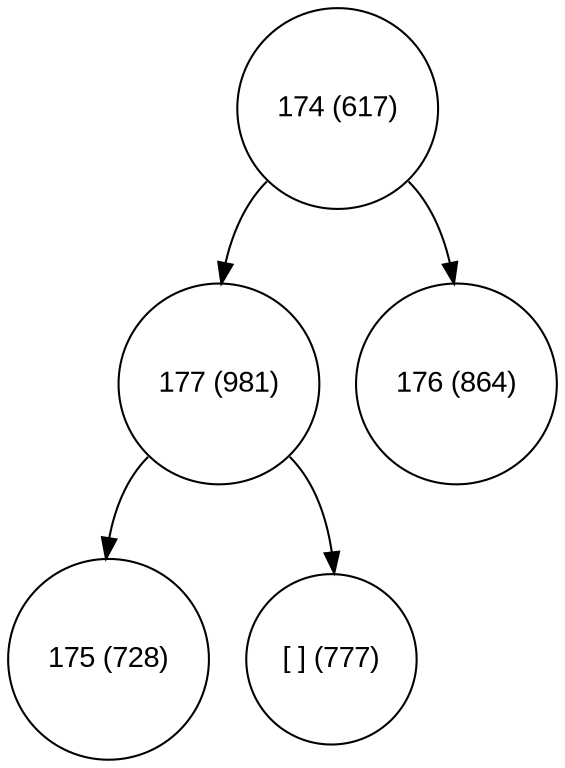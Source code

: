 digraph move_down {
	node [fontname="Arial", shape="circle", width=0.5]; 

	0 [label = "174 (617)"];
	0:sw -> 1;
	1 [label = "177 (981)"];
	1:sw -> 3;
	3 [label = "175 (728)"];
	1:se -> 4;
	4 [label = "[ ] (777)"];
	0:se -> 2;
	2 [label = "176 (864)"];
}
